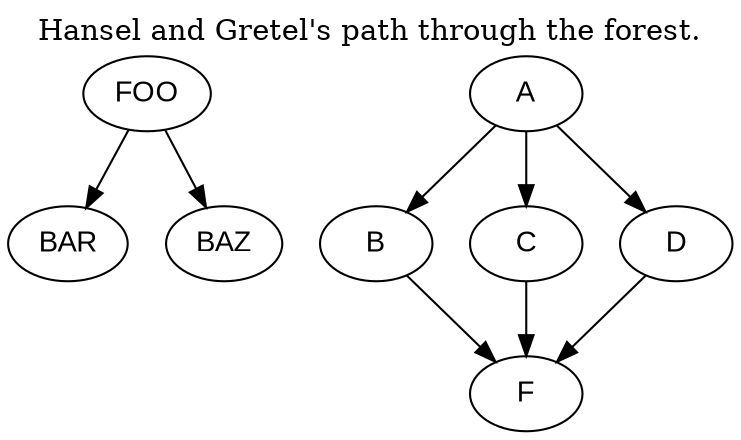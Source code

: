 digraph D {

  label = "Hansel and Gretel's path through the forest.";
  labelloc = "t"; // place the label at the top (b seems to be default)

	node [fontname="Arial"];

  FOO -> {BAR, BAZ};
	A -> {B, C, D} -> {F}

}

